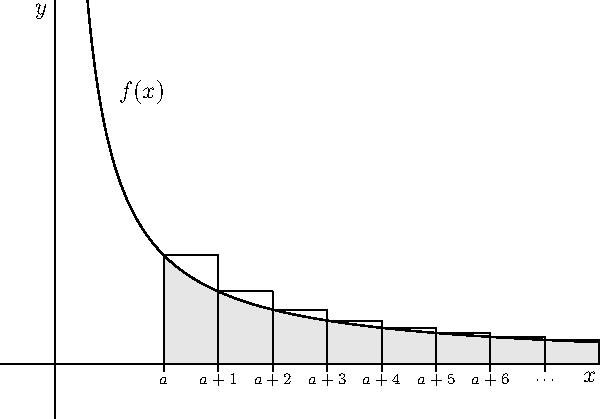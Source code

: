 
	size(300);  
    import graph;
    
    real f(real x)
    {
        return 1/x;
    }
    
    fill(buildcycle((1,0)--(1,f(1)),graph(f,1,5),(5,f(5))--(5,0),(0,0)--(5,0)),lightgray);
           
    xlimits(0, 3);
	ylimits(0, 4);
    draw(graph(f,0.3,5,n=400), linewidth(.75bp));
    draw((1,0)--(1,f(1)),dashed);
    
    //Boxes
    draw((1.5,0)--(1.5,f(1)));
    draw((1,0)--(1,f(1)));
    draw((1,f(1))--(1.5,f(1)));
    
    draw((2,0)--(2,f(1.5)));
    draw((1.5,0)--(1.5,f(1.5)));
    draw((1.5,f(1.5))--(2,f(1.5)));
    
	draw((2.5,0)--(2.5,f(2)));
    draw((2,0)--(2,f(2)));
    draw((2,f(2))--(2.5,f(2)));
        
    draw((3,0)--(3,f(2.5)));
    draw((2.5,0)--(2.5,f(2.5)));
    draw((2.5,f(2.5))--(3,f(2.5)));
    
    draw((3.5,0)--(3.5,f(3)));
    draw((3,0)--(3,f(3)));
    draw((3,f(3))--(3.5,f(3)));
    
    draw((4,0)--(4,f(3.5)));
    draw((3.5,0)--(3.5,f(3.5)));
    draw((3.5,f(3.5))--(4,f(3.5)));
    
    draw((4.5,0)--(4.5,f(4)));
    draw((4,0)--(4,f(4)));
    draw((4,f(4))--(4.5,f(4)));
    
    draw((5,0)--(5,f(4.5)));
    draw((4.5,0)--(4.5,f(4.5)));
    draw((4.5,f(4.5))--(5,f(4.5)));
        
	label("$f(x)$",(0.8,2.5));    

	yaxis("$y$", -.5, 10/3,above=true);
	xaxis("$x$", -.5, 5,above=true);
	
	labelx("$a$",1,fontsize(8pt));
	xtick(1,S,size=3.5);
	
	labelx("$a+1$",1.5,fontsize(8pt));
	xtick(1.5,S,size=3.5);
	
	labelx("$a+2$",2,fontsize(8pt));
	xtick(2,S,size=3.5);
	
	labelx("$a+3$",2.5,fontsize(8pt));
	xtick(2.5,S,size=3.5);
	
	labelx("$a+4$",3,fontsize(8pt));
	xtick(3,S,size=3.5);
	
	labelx("$a+5$",3.5,fontsize(8pt));
	xtick(3.5,S,size=3.5);
	
	labelx("$a+6$",4,fontsize(8pt));
	xtick(4,S,size=3.5);
	
	labelx("$\cdots$",4.5,fontsize(8pt));
	xtick(4.5,S,size=3.5);
    